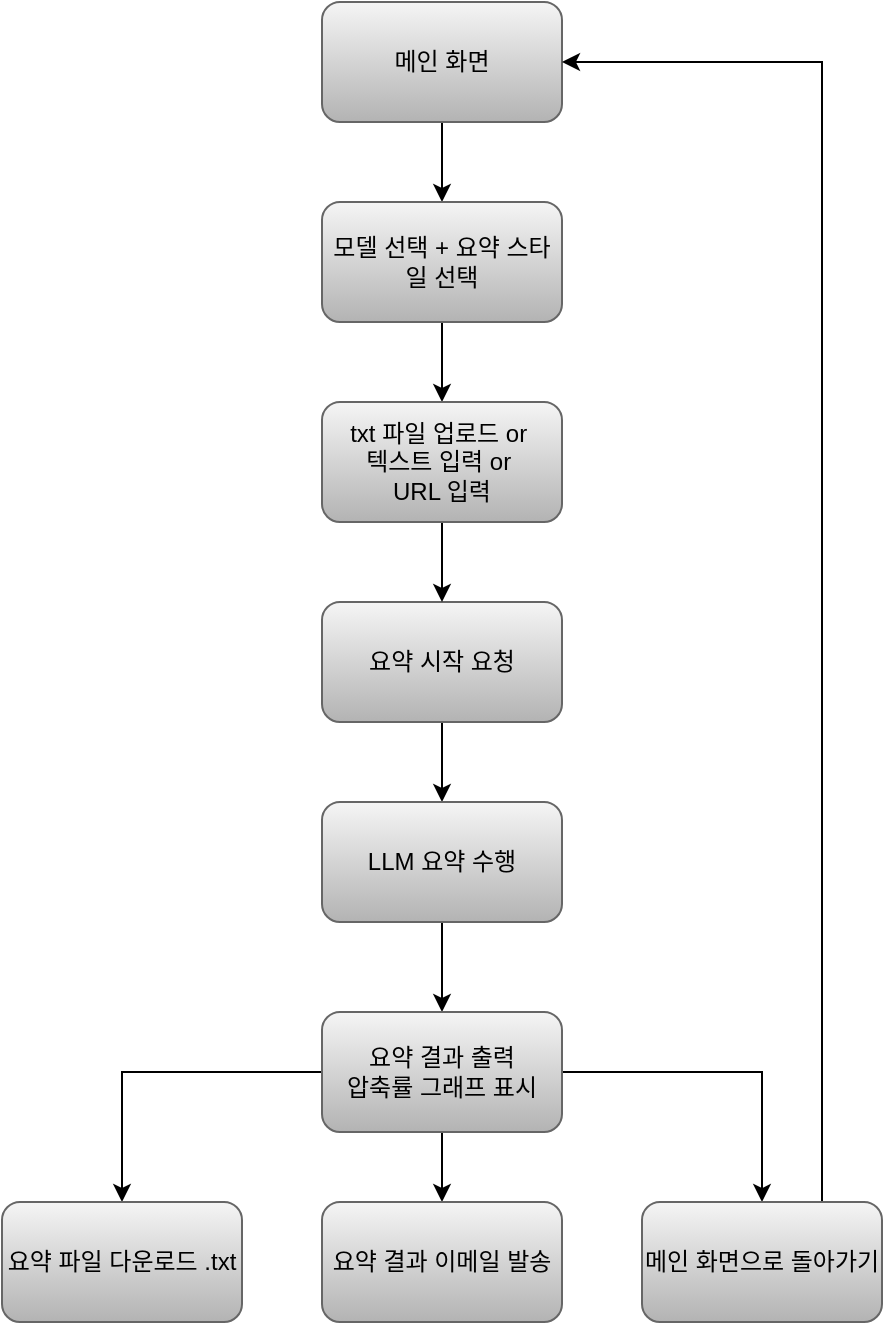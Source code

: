 <mxfile version="27.0.5">
  <diagram name="페이지-1" id="-KZYM6Td4oIErmwUqALx">
    <mxGraphModel dx="1031" dy="1113" grid="1" gridSize="10" guides="1" tooltips="1" connect="1" arrows="1" fold="1" page="1" pageScale="1" pageWidth="827" pageHeight="1169" background="light-dark(#FFFFFF,#FFFFFF)" math="0" shadow="0">
      <root>
        <mxCell id="0" />
        <mxCell id="1" parent="0" />
        <mxCell id="B2Fq845AjG6uxpc5GO-u-16" style="edgeStyle=orthogonalEdgeStyle;rounded=0;orthogonalLoop=1;jettySize=auto;html=1;exitX=0.5;exitY=1;exitDx=0;exitDy=0;entryX=0.5;entryY=0;entryDx=0;entryDy=0;strokeColor=light-dark(#000000,#000000);" edge="1" parent="1" source="B2Fq845AjG6uxpc5GO-u-2" target="B2Fq845AjG6uxpc5GO-u-4">
          <mxGeometry relative="1" as="geometry" />
        </mxCell>
        <mxCell id="B2Fq845AjG6uxpc5GO-u-2" value="요약 시작 요청" style="rounded=1;whiteSpace=wrap;html=1;fillColor=#f5f5f5;strokeColor=#666666;gradientColor=#b3b3b3;" vertex="1" parent="1">
          <mxGeometry x="400" y="380" width="120" height="60" as="geometry" />
        </mxCell>
        <mxCell id="B2Fq845AjG6uxpc5GO-u-12" style="edgeStyle=orthogonalEdgeStyle;rounded=0;orthogonalLoop=1;jettySize=auto;html=1;exitX=0.5;exitY=1;exitDx=0;exitDy=0;entryX=0.5;entryY=0;entryDx=0;entryDy=0;strokeColor=light-dark(#000000,#000000);" edge="1" parent="1" source="B2Fq845AjG6uxpc5GO-u-3" target="B2Fq845AjG6uxpc5GO-u-5">
          <mxGeometry relative="1" as="geometry" />
        </mxCell>
        <mxCell id="B2Fq845AjG6uxpc5GO-u-3" value="메인 화면" style="rounded=1;whiteSpace=wrap;html=1;fillColor=#f5f5f5;strokeColor=#666666;gradientColor=#b3b3b3;" vertex="1" parent="1">
          <mxGeometry x="400" y="80" width="120" height="60" as="geometry" />
        </mxCell>
        <mxCell id="B2Fq845AjG6uxpc5GO-u-17" style="edgeStyle=orthogonalEdgeStyle;rounded=0;orthogonalLoop=1;jettySize=auto;html=1;entryX=0.5;entryY=0;entryDx=0;entryDy=0;strokeColor=light-dark(#000000,#000000);" edge="1" parent="1" source="B2Fq845AjG6uxpc5GO-u-4" target="B2Fq845AjG6uxpc5GO-u-7">
          <mxGeometry relative="1" as="geometry" />
        </mxCell>
        <mxCell id="B2Fq845AjG6uxpc5GO-u-4" value="LLM 요약 수행" style="rounded=1;whiteSpace=wrap;html=1;fillColor=#f5f5f5;strokeColor=#666666;gradientColor=#b3b3b3;" vertex="1" parent="1">
          <mxGeometry x="400" y="480" width="120" height="60" as="geometry" />
        </mxCell>
        <mxCell id="B2Fq845AjG6uxpc5GO-u-14" style="edgeStyle=orthogonalEdgeStyle;rounded=0;orthogonalLoop=1;jettySize=auto;html=1;exitX=0.5;exitY=1;exitDx=0;exitDy=0;entryX=0.5;entryY=0;entryDx=0;entryDy=0;strokeColor=light-dark(#000000,#000000);" edge="1" parent="1" source="B2Fq845AjG6uxpc5GO-u-5" target="B2Fq845AjG6uxpc5GO-u-6">
          <mxGeometry relative="1" as="geometry" />
        </mxCell>
        <mxCell id="B2Fq845AjG6uxpc5GO-u-5" value="모델 선택 + 요약 스타일 선택" style="rounded=1;whiteSpace=wrap;html=1;fillColor=#f5f5f5;strokeColor=#666666;gradientColor=#b3b3b3;" vertex="1" parent="1">
          <mxGeometry x="400" y="180" width="120" height="60" as="geometry" />
        </mxCell>
        <mxCell id="B2Fq845AjG6uxpc5GO-u-15" style="edgeStyle=orthogonalEdgeStyle;rounded=0;orthogonalLoop=1;jettySize=auto;html=1;exitX=0.5;exitY=1;exitDx=0;exitDy=0;entryX=0.5;entryY=0;entryDx=0;entryDy=0;strokeColor=light-dark(#000000,#000000);" edge="1" parent="1" source="B2Fq845AjG6uxpc5GO-u-6" target="B2Fq845AjG6uxpc5GO-u-2">
          <mxGeometry relative="1" as="geometry" />
        </mxCell>
        <mxCell id="B2Fq845AjG6uxpc5GO-u-6" value="txt 파일 업로드 or&amp;nbsp;&lt;div&gt;텍스트 입력 or&amp;nbsp;&lt;/div&gt;&lt;div&gt;URL 입력&lt;/div&gt;" style="rounded=1;whiteSpace=wrap;html=1;fillColor=#f5f5f5;strokeColor=#666666;gradientColor=#b3b3b3;" vertex="1" parent="1">
          <mxGeometry x="400" y="280" width="120" height="60" as="geometry" />
        </mxCell>
        <mxCell id="B2Fq845AjG6uxpc5GO-u-19" style="edgeStyle=orthogonalEdgeStyle;rounded=0;orthogonalLoop=1;jettySize=auto;html=1;exitX=0;exitY=0.5;exitDx=0;exitDy=0;entryX=0.5;entryY=0;entryDx=0;entryDy=0;strokeColor=light-dark(#000000,#000000);" edge="1" parent="1" source="B2Fq845AjG6uxpc5GO-u-7" target="B2Fq845AjG6uxpc5GO-u-9">
          <mxGeometry relative="1" as="geometry" />
        </mxCell>
        <mxCell id="B2Fq845AjG6uxpc5GO-u-21" style="edgeStyle=orthogonalEdgeStyle;rounded=0;orthogonalLoop=1;jettySize=auto;html=1;exitX=0.5;exitY=1;exitDx=0;exitDy=0;entryX=0.5;entryY=0;entryDx=0;entryDy=0;strokeColor=light-dark(#000000,#000000);" edge="1" parent="1" source="B2Fq845AjG6uxpc5GO-u-7" target="B2Fq845AjG6uxpc5GO-u-11">
          <mxGeometry relative="1" as="geometry" />
        </mxCell>
        <mxCell id="B2Fq845AjG6uxpc5GO-u-22" style="edgeStyle=orthogonalEdgeStyle;rounded=0;orthogonalLoop=1;jettySize=auto;html=1;exitX=1;exitY=0.5;exitDx=0;exitDy=0;entryX=0.5;entryY=0;entryDx=0;entryDy=0;strokeColor=light-dark(#000000,#000000);" edge="1" parent="1" source="B2Fq845AjG6uxpc5GO-u-7" target="B2Fq845AjG6uxpc5GO-u-10">
          <mxGeometry relative="1" as="geometry" />
        </mxCell>
        <mxCell id="B2Fq845AjG6uxpc5GO-u-7" value="요약 결과 출력&lt;div&gt;압축률 그래프 표시&lt;/div&gt;" style="rounded=1;whiteSpace=wrap;html=1;fillColor=#f5f5f5;strokeColor=#666666;gradientColor=#b3b3b3;" vertex="1" parent="1">
          <mxGeometry x="400" y="585" width="120" height="60" as="geometry" />
        </mxCell>
        <mxCell id="B2Fq845AjG6uxpc5GO-u-9" value="요약 파일 다운로드 .txt" style="rounded=1;whiteSpace=wrap;html=1;fillColor=#f5f5f5;strokeColor=#666666;gradientColor=#b3b3b3;" vertex="1" parent="1">
          <mxGeometry x="240" y="680" width="120" height="60" as="geometry" />
        </mxCell>
        <mxCell id="B2Fq845AjG6uxpc5GO-u-23" style="edgeStyle=orthogonalEdgeStyle;rounded=0;orthogonalLoop=1;jettySize=auto;html=1;exitX=0.75;exitY=0;exitDx=0;exitDy=0;entryX=1;entryY=0.5;entryDx=0;entryDy=0;strokeColor=light-dark(#000000,#000000);" edge="1" parent="1" source="B2Fq845AjG6uxpc5GO-u-10" target="B2Fq845AjG6uxpc5GO-u-3">
          <mxGeometry relative="1" as="geometry" />
        </mxCell>
        <mxCell id="B2Fq845AjG6uxpc5GO-u-10" value="메인 화면으로 돌아가기" style="rounded=1;whiteSpace=wrap;html=1;fillColor=#f5f5f5;strokeColor=#666666;gradientColor=#b3b3b3;" vertex="1" parent="1">
          <mxGeometry x="560" y="680" width="120" height="60" as="geometry" />
        </mxCell>
        <mxCell id="B2Fq845AjG6uxpc5GO-u-11" value="요약 결과 이메일 발송" style="rounded=1;whiteSpace=wrap;html=1;fillColor=#f5f5f5;strokeColor=#666666;gradientColor=#b3b3b3;" vertex="1" parent="1">
          <mxGeometry x="400" y="680" width="120" height="60" as="geometry" />
        </mxCell>
      </root>
    </mxGraphModel>
  </diagram>
</mxfile>

